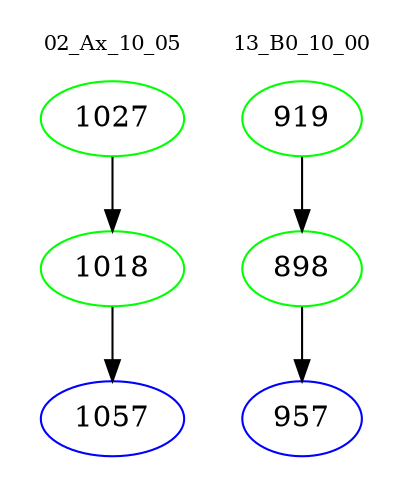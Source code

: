 digraph{
subgraph cluster_0 {
color = white
label = "02_Ax_10_05";
fontsize=10;
T0_1027 [label="1027", color="green"]
T0_1027 -> T0_1018 [color="black"]
T0_1018 [label="1018", color="green"]
T0_1018 -> T0_1057 [color="black"]
T0_1057 [label="1057", color="blue"]
}
subgraph cluster_1 {
color = white
label = "13_B0_10_00";
fontsize=10;
T1_919 [label="919", color="green"]
T1_919 -> T1_898 [color="black"]
T1_898 [label="898", color="green"]
T1_898 -> T1_957 [color="black"]
T1_957 [label="957", color="blue"]
}
}
